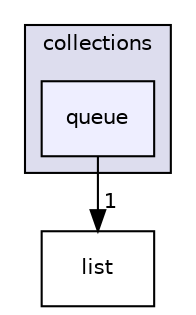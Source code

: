 digraph "collections/queue" {
  compound=true
  node [ fontsize="10", fontname="Helvetica"];
  edge [ labelfontsize="10", labelfontname="Helvetica"];
  subgraph clusterdir_d5762d0567c4c00fccbddb05db217c60 {
    graph [ bgcolor="#ddddee", pencolor="black", label="collections" fontname="Helvetica", fontsize="10", URL="dir_d5762d0567c4c00fccbddb05db217c60.html"]
  dir_acd1ec9753d35c14093b5a0ab60f7aa9 [shape=box, label="queue", style="filled", fillcolor="#eeeeff", pencolor="black", URL="dir_acd1ec9753d35c14093b5a0ab60f7aa9.html"];
  }
  dir_fe179f5a0cd46862189cb836271fc7bc [shape=box label="list" URL="dir_fe179f5a0cd46862189cb836271fc7bc.html"];
  dir_acd1ec9753d35c14093b5a0ab60f7aa9->dir_fe179f5a0cd46862189cb836271fc7bc [headlabel="1", labeldistance=1.5 headhref="dir_000007_000006.html"];
}
